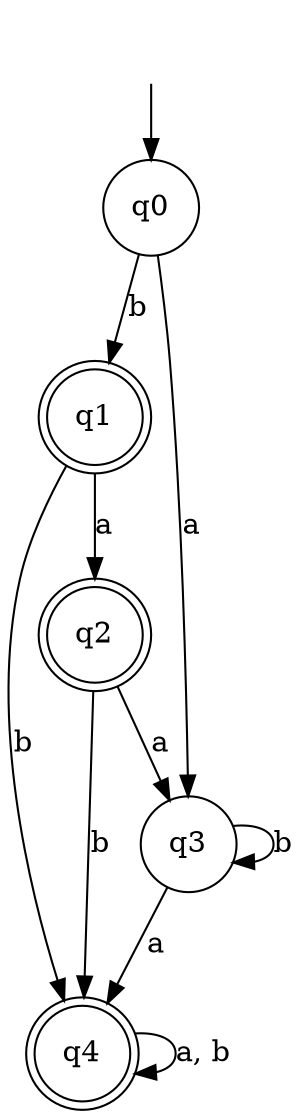 digraph Automaton {

q1 [shape = doublecircle];

q2 [shape = doublecircle];

q3 [shape = circle];

q4 [shape = doublecircle];

_nil [style = invis];

q0 [shape = circle];

q3 -> q4 [label = "a"];

q0 -> q3 [label = "a"];

_nil -> q0;

q3 -> q3 [label = "b"];

q1 -> q2 [label = "a"];

q1 -> q4 [label = "b"];

q2 -> q3 [label = "a"];

q2 -> q4 [label = "b"];

q0 -> q1 [label = "b"];

q4 -> q4 [label = "a, b"];

}
